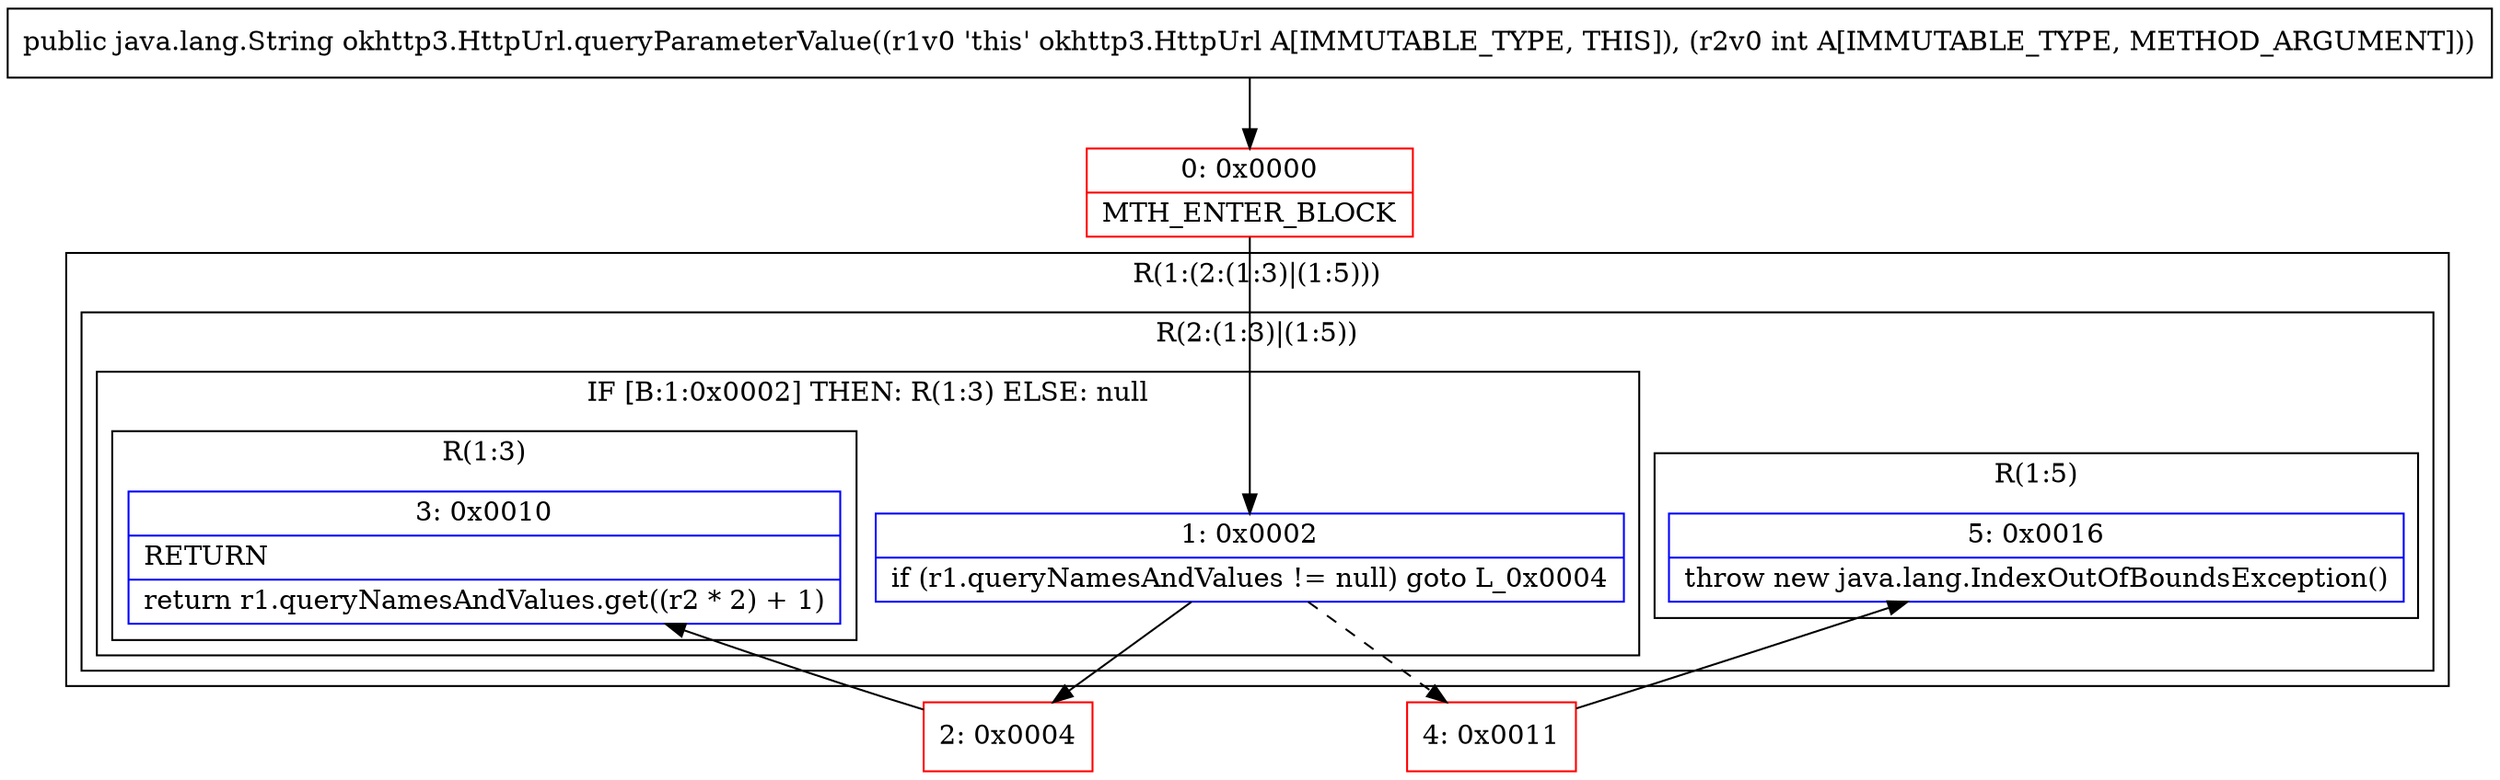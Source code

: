 digraph "CFG forokhttp3.HttpUrl.queryParameterValue(I)Ljava\/lang\/String;" {
subgraph cluster_Region_1171056874 {
label = "R(1:(2:(1:3)|(1:5)))";
node [shape=record,color=blue];
subgraph cluster_Region_2017287861 {
label = "R(2:(1:3)|(1:5))";
node [shape=record,color=blue];
subgraph cluster_IfRegion_455702233 {
label = "IF [B:1:0x0002] THEN: R(1:3) ELSE: null";
node [shape=record,color=blue];
Node_1 [shape=record,label="{1\:\ 0x0002|if (r1.queryNamesAndValues != null) goto L_0x0004\l}"];
subgraph cluster_Region_97882114 {
label = "R(1:3)";
node [shape=record,color=blue];
Node_3 [shape=record,label="{3\:\ 0x0010|RETURN\l|return r1.queryNamesAndValues.get((r2 * 2) + 1)\l}"];
}
}
subgraph cluster_Region_662479850 {
label = "R(1:5)";
node [shape=record,color=blue];
Node_5 [shape=record,label="{5\:\ 0x0016|throw new java.lang.IndexOutOfBoundsException()\l}"];
}
}
}
Node_0 [shape=record,color=red,label="{0\:\ 0x0000|MTH_ENTER_BLOCK\l}"];
Node_2 [shape=record,color=red,label="{2\:\ 0x0004}"];
Node_4 [shape=record,color=red,label="{4\:\ 0x0011}"];
MethodNode[shape=record,label="{public java.lang.String okhttp3.HttpUrl.queryParameterValue((r1v0 'this' okhttp3.HttpUrl A[IMMUTABLE_TYPE, THIS]), (r2v0 int A[IMMUTABLE_TYPE, METHOD_ARGUMENT])) }"];
MethodNode -> Node_0;
Node_1 -> Node_2;
Node_1 -> Node_4[style=dashed];
Node_0 -> Node_1;
Node_2 -> Node_3;
Node_4 -> Node_5;
}

